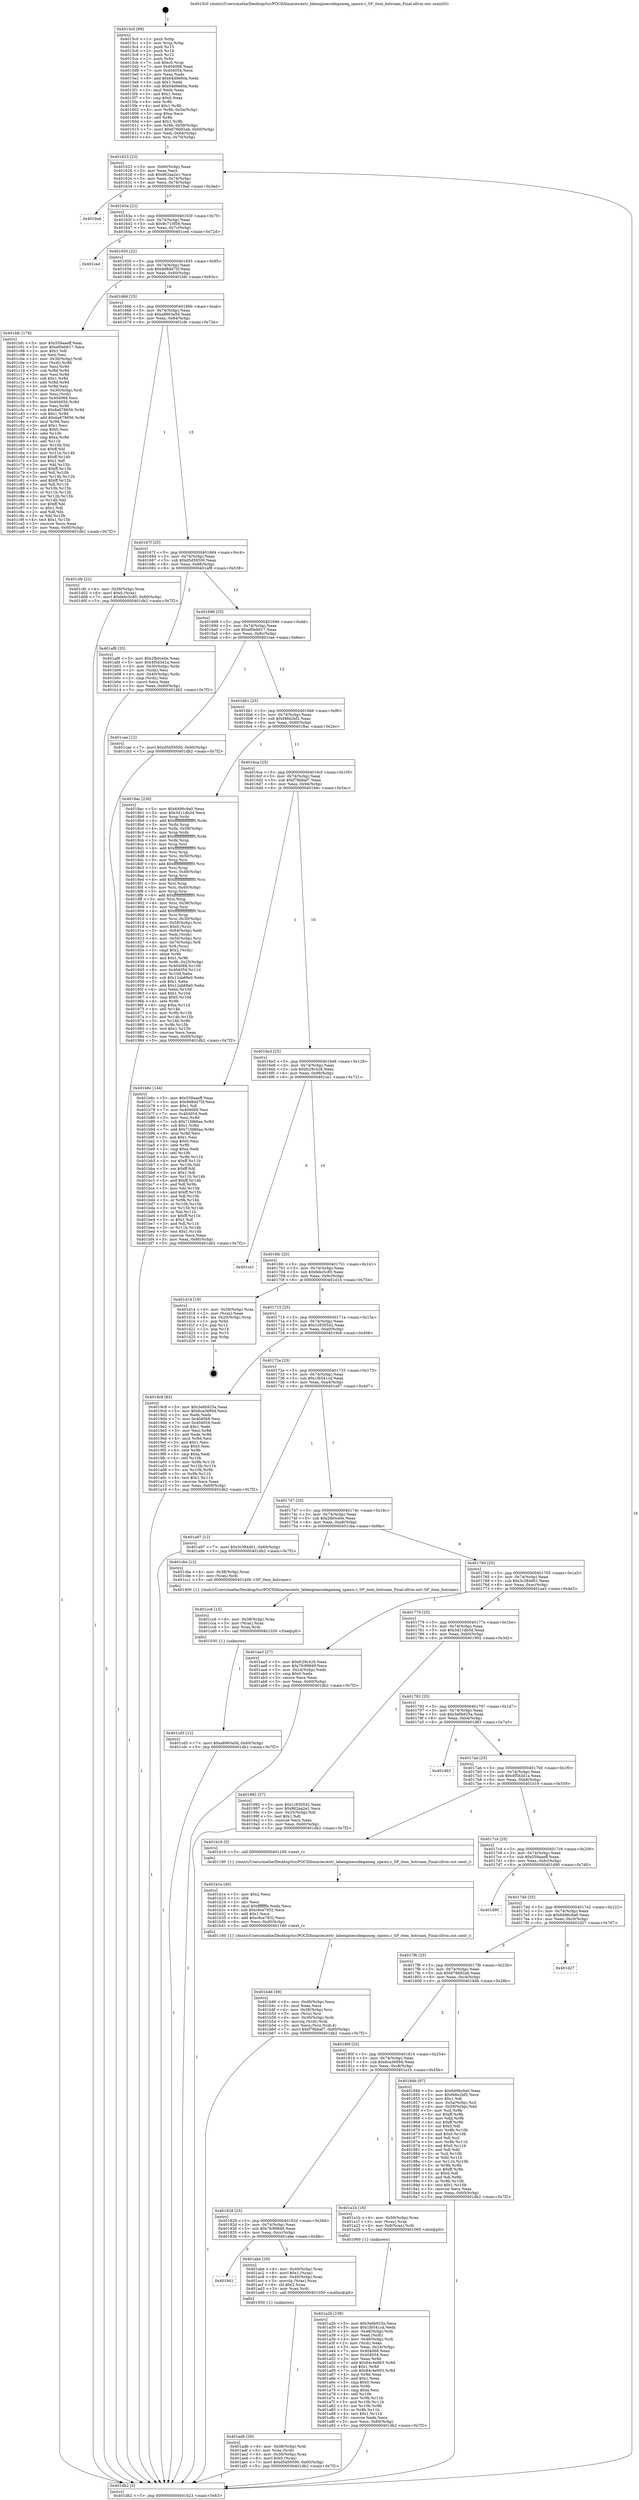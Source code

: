 digraph "0x4015c0" {
  label = "0x4015c0 (/mnt/c/Users/mathe/Desktop/tcc/POCII/binaries/extr_labenginecodegameg_spawn.c_SP_item_botroam_Final-ollvm.out::main(0))"
  labelloc = "t"
  node[shape=record]

  Entry [label="",width=0.3,height=0.3,shape=circle,fillcolor=black,style=filled]
  "0x401623" [label="{
     0x401623 [23]\l
     | [instrs]\l
     &nbsp;&nbsp;0x401623 \<+3\>: mov -0x60(%rbp),%eax\l
     &nbsp;&nbsp;0x401626 \<+2\>: mov %eax,%ecx\l
     &nbsp;&nbsp;0x401628 \<+6\>: sub $0x862aa2e1,%ecx\l
     &nbsp;&nbsp;0x40162e \<+3\>: mov %eax,-0x74(%rbp)\l
     &nbsp;&nbsp;0x401631 \<+3\>: mov %ecx,-0x78(%rbp)\l
     &nbsp;&nbsp;0x401634 \<+6\>: je 00000000004019ad \<main+0x3ed\>\l
  }"]
  "0x4019ad" [label="{
     0x4019ad\l
  }", style=dashed]
  "0x40163a" [label="{
     0x40163a [22]\l
     | [instrs]\l
     &nbsp;&nbsp;0x40163a \<+5\>: jmp 000000000040163f \<main+0x7f\>\l
     &nbsp;&nbsp;0x40163f \<+3\>: mov -0x74(%rbp),%eax\l
     &nbsp;&nbsp;0x401642 \<+5\>: sub $0x9c710f59,%eax\l
     &nbsp;&nbsp;0x401647 \<+3\>: mov %eax,-0x7c(%rbp)\l
     &nbsp;&nbsp;0x40164a \<+6\>: je 0000000000401ced \<main+0x72d\>\l
  }"]
  Exit [label="",width=0.3,height=0.3,shape=circle,fillcolor=black,style=filled,peripheries=2]
  "0x401ced" [label="{
     0x401ced\l
  }", style=dashed]
  "0x401650" [label="{
     0x401650 [22]\l
     | [instrs]\l
     &nbsp;&nbsp;0x401650 \<+5\>: jmp 0000000000401655 \<main+0x95\>\l
     &nbsp;&nbsp;0x401655 \<+3\>: mov -0x74(%rbp),%eax\l
     &nbsp;&nbsp;0x401658 \<+5\>: sub $0x9d8dd75f,%eax\l
     &nbsp;&nbsp;0x40165d \<+3\>: mov %eax,-0x80(%rbp)\l
     &nbsp;&nbsp;0x401660 \<+6\>: je 0000000000401bfc \<main+0x63c\>\l
  }"]
  "0x401cd5" [label="{
     0x401cd5 [12]\l
     | [instrs]\l
     &nbsp;&nbsp;0x401cd5 \<+7\>: movl $0xa8963a5d,-0x60(%rbp)\l
     &nbsp;&nbsp;0x401cdc \<+5\>: jmp 0000000000401db2 \<main+0x7f2\>\l
  }"]
  "0x401bfc" [label="{
     0x401bfc [178]\l
     | [instrs]\l
     &nbsp;&nbsp;0x401bfc \<+5\>: mov $0x559aaeff,%eax\l
     &nbsp;&nbsp;0x401c01 \<+5\>: mov $0xef0eb617,%ecx\l
     &nbsp;&nbsp;0x401c06 \<+2\>: mov $0x1,%dl\l
     &nbsp;&nbsp;0x401c08 \<+2\>: xor %esi,%esi\l
     &nbsp;&nbsp;0x401c0a \<+4\>: mov -0x30(%rbp),%rdi\l
     &nbsp;&nbsp;0x401c0e \<+3\>: mov (%rdi),%r8d\l
     &nbsp;&nbsp;0x401c11 \<+3\>: mov %esi,%r9d\l
     &nbsp;&nbsp;0x401c14 \<+3\>: sub %r8d,%r9d\l
     &nbsp;&nbsp;0x401c17 \<+3\>: mov %esi,%r8d\l
     &nbsp;&nbsp;0x401c1a \<+4\>: sub $0x1,%r8d\l
     &nbsp;&nbsp;0x401c1e \<+3\>: add %r8d,%r9d\l
     &nbsp;&nbsp;0x401c21 \<+3\>: sub %r9d,%esi\l
     &nbsp;&nbsp;0x401c24 \<+4\>: mov -0x30(%rbp),%rdi\l
     &nbsp;&nbsp;0x401c28 \<+2\>: mov %esi,(%rdi)\l
     &nbsp;&nbsp;0x401c2a \<+7\>: mov 0x404068,%esi\l
     &nbsp;&nbsp;0x401c31 \<+8\>: mov 0x404054,%r8d\l
     &nbsp;&nbsp;0x401c39 \<+3\>: mov %esi,%r9d\l
     &nbsp;&nbsp;0x401c3c \<+7\>: sub $0x6a678656,%r9d\l
     &nbsp;&nbsp;0x401c43 \<+4\>: sub $0x1,%r9d\l
     &nbsp;&nbsp;0x401c47 \<+7\>: add $0x6a678656,%r9d\l
     &nbsp;&nbsp;0x401c4e \<+4\>: imul %r9d,%esi\l
     &nbsp;&nbsp;0x401c52 \<+3\>: and $0x1,%esi\l
     &nbsp;&nbsp;0x401c55 \<+3\>: cmp $0x0,%esi\l
     &nbsp;&nbsp;0x401c58 \<+4\>: sete %r10b\l
     &nbsp;&nbsp;0x401c5c \<+4\>: cmp $0xa,%r8d\l
     &nbsp;&nbsp;0x401c60 \<+4\>: setl %r11b\l
     &nbsp;&nbsp;0x401c64 \<+3\>: mov %r10b,%bl\l
     &nbsp;&nbsp;0x401c67 \<+3\>: xor $0xff,%bl\l
     &nbsp;&nbsp;0x401c6a \<+3\>: mov %r11b,%r14b\l
     &nbsp;&nbsp;0x401c6d \<+4\>: xor $0xff,%r14b\l
     &nbsp;&nbsp;0x401c71 \<+3\>: xor $0x1,%dl\l
     &nbsp;&nbsp;0x401c74 \<+3\>: mov %bl,%r15b\l
     &nbsp;&nbsp;0x401c77 \<+4\>: and $0xff,%r15b\l
     &nbsp;&nbsp;0x401c7b \<+3\>: and %dl,%r10b\l
     &nbsp;&nbsp;0x401c7e \<+3\>: mov %r14b,%r12b\l
     &nbsp;&nbsp;0x401c81 \<+4\>: and $0xff,%r12b\l
     &nbsp;&nbsp;0x401c85 \<+3\>: and %dl,%r11b\l
     &nbsp;&nbsp;0x401c88 \<+3\>: or %r10b,%r15b\l
     &nbsp;&nbsp;0x401c8b \<+3\>: or %r11b,%r12b\l
     &nbsp;&nbsp;0x401c8e \<+3\>: xor %r12b,%r15b\l
     &nbsp;&nbsp;0x401c91 \<+3\>: or %r14b,%bl\l
     &nbsp;&nbsp;0x401c94 \<+3\>: xor $0xff,%bl\l
     &nbsp;&nbsp;0x401c97 \<+3\>: or $0x1,%dl\l
     &nbsp;&nbsp;0x401c9a \<+2\>: and %dl,%bl\l
     &nbsp;&nbsp;0x401c9c \<+3\>: or %bl,%r15b\l
     &nbsp;&nbsp;0x401c9f \<+4\>: test $0x1,%r15b\l
     &nbsp;&nbsp;0x401ca3 \<+3\>: cmovne %ecx,%eax\l
     &nbsp;&nbsp;0x401ca6 \<+3\>: mov %eax,-0x60(%rbp)\l
     &nbsp;&nbsp;0x401ca9 \<+5\>: jmp 0000000000401db2 \<main+0x7f2\>\l
  }"]
  "0x401666" [label="{
     0x401666 [25]\l
     | [instrs]\l
     &nbsp;&nbsp;0x401666 \<+5\>: jmp 000000000040166b \<main+0xab\>\l
     &nbsp;&nbsp;0x40166b \<+3\>: mov -0x74(%rbp),%eax\l
     &nbsp;&nbsp;0x40166e \<+5\>: sub $0xa8963a5d,%eax\l
     &nbsp;&nbsp;0x401673 \<+6\>: mov %eax,-0x84(%rbp)\l
     &nbsp;&nbsp;0x401679 \<+6\>: je 0000000000401cfe \<main+0x73e\>\l
  }"]
  "0x401cc6" [label="{
     0x401cc6 [15]\l
     | [instrs]\l
     &nbsp;&nbsp;0x401cc6 \<+4\>: mov -0x38(%rbp),%rax\l
     &nbsp;&nbsp;0x401cca \<+3\>: mov (%rax),%rax\l
     &nbsp;&nbsp;0x401ccd \<+3\>: mov %rax,%rdi\l
     &nbsp;&nbsp;0x401cd0 \<+5\>: call 0000000000401030 \<free@plt\>\l
     | [calls]\l
     &nbsp;&nbsp;0x401030 \{1\} (unknown)\l
  }"]
  "0x401cfe" [label="{
     0x401cfe [22]\l
     | [instrs]\l
     &nbsp;&nbsp;0x401cfe \<+4\>: mov -0x58(%rbp),%rax\l
     &nbsp;&nbsp;0x401d02 \<+6\>: movl $0x0,(%rax)\l
     &nbsp;&nbsp;0x401d08 \<+7\>: movl $0xfebc5c85,-0x60(%rbp)\l
     &nbsp;&nbsp;0x401d0f \<+5\>: jmp 0000000000401db2 \<main+0x7f2\>\l
  }"]
  "0x40167f" [label="{
     0x40167f [25]\l
     | [instrs]\l
     &nbsp;&nbsp;0x40167f \<+5\>: jmp 0000000000401684 \<main+0xc4\>\l
     &nbsp;&nbsp;0x401684 \<+3\>: mov -0x74(%rbp),%eax\l
     &nbsp;&nbsp;0x401687 \<+5\>: sub $0xd5d59500,%eax\l
     &nbsp;&nbsp;0x40168c \<+6\>: mov %eax,-0x88(%rbp)\l
     &nbsp;&nbsp;0x401692 \<+6\>: je 0000000000401af8 \<main+0x538\>\l
  }"]
  "0x401b46" [label="{
     0x401b46 [38]\l
     | [instrs]\l
     &nbsp;&nbsp;0x401b46 \<+6\>: mov -0xd0(%rbp),%ecx\l
     &nbsp;&nbsp;0x401b4c \<+3\>: imul %eax,%ecx\l
     &nbsp;&nbsp;0x401b4f \<+4\>: mov -0x38(%rbp),%rsi\l
     &nbsp;&nbsp;0x401b53 \<+3\>: mov (%rsi),%rsi\l
     &nbsp;&nbsp;0x401b56 \<+4\>: mov -0x30(%rbp),%rdi\l
     &nbsp;&nbsp;0x401b5a \<+3\>: movslq (%rdi),%rdi\l
     &nbsp;&nbsp;0x401b5d \<+3\>: mov %ecx,(%rsi,%rdi,4)\l
     &nbsp;&nbsp;0x401b60 \<+7\>: movl $0xf76bbaf7,-0x60(%rbp)\l
     &nbsp;&nbsp;0x401b67 \<+5\>: jmp 0000000000401db2 \<main+0x7f2\>\l
  }"]
  "0x401af8" [label="{
     0x401af8 [33]\l
     | [instrs]\l
     &nbsp;&nbsp;0x401af8 \<+5\>: mov $0x2fb0ce0e,%eax\l
     &nbsp;&nbsp;0x401afd \<+5\>: mov $0x4f5d3d1a,%ecx\l
     &nbsp;&nbsp;0x401b02 \<+4\>: mov -0x30(%rbp),%rdx\l
     &nbsp;&nbsp;0x401b06 \<+2\>: mov (%rdx),%esi\l
     &nbsp;&nbsp;0x401b08 \<+4\>: mov -0x40(%rbp),%rdx\l
     &nbsp;&nbsp;0x401b0c \<+2\>: cmp (%rdx),%esi\l
     &nbsp;&nbsp;0x401b0e \<+3\>: cmovl %ecx,%eax\l
     &nbsp;&nbsp;0x401b11 \<+3\>: mov %eax,-0x60(%rbp)\l
     &nbsp;&nbsp;0x401b14 \<+5\>: jmp 0000000000401db2 \<main+0x7f2\>\l
  }"]
  "0x401698" [label="{
     0x401698 [25]\l
     | [instrs]\l
     &nbsp;&nbsp;0x401698 \<+5\>: jmp 000000000040169d \<main+0xdd\>\l
     &nbsp;&nbsp;0x40169d \<+3\>: mov -0x74(%rbp),%eax\l
     &nbsp;&nbsp;0x4016a0 \<+5\>: sub $0xef0eb617,%eax\l
     &nbsp;&nbsp;0x4016a5 \<+6\>: mov %eax,-0x8c(%rbp)\l
     &nbsp;&nbsp;0x4016ab \<+6\>: je 0000000000401cae \<main+0x6ee\>\l
  }"]
  "0x401b1e" [label="{
     0x401b1e [40]\l
     | [instrs]\l
     &nbsp;&nbsp;0x401b1e \<+5\>: mov $0x2,%ecx\l
     &nbsp;&nbsp;0x401b23 \<+1\>: cltd\l
     &nbsp;&nbsp;0x401b24 \<+2\>: idiv %ecx\l
     &nbsp;&nbsp;0x401b26 \<+6\>: imul $0xfffffffe,%edx,%ecx\l
     &nbsp;&nbsp;0x401b2c \<+6\>: sub $0xc6ce7932,%ecx\l
     &nbsp;&nbsp;0x401b32 \<+3\>: add $0x1,%ecx\l
     &nbsp;&nbsp;0x401b35 \<+6\>: add $0xc6ce7932,%ecx\l
     &nbsp;&nbsp;0x401b3b \<+6\>: mov %ecx,-0xd0(%rbp)\l
     &nbsp;&nbsp;0x401b41 \<+5\>: call 0000000000401160 \<next_i\>\l
     | [calls]\l
     &nbsp;&nbsp;0x401160 \{1\} (/mnt/c/Users/mathe/Desktop/tcc/POCII/binaries/extr_labenginecodegameg_spawn.c_SP_item_botroam_Final-ollvm.out::next_i)\l
  }"]
  "0x401cae" [label="{
     0x401cae [12]\l
     | [instrs]\l
     &nbsp;&nbsp;0x401cae \<+7\>: movl $0xd5d59500,-0x60(%rbp)\l
     &nbsp;&nbsp;0x401cb5 \<+5\>: jmp 0000000000401db2 \<main+0x7f2\>\l
  }"]
  "0x4016b1" [label="{
     0x4016b1 [25]\l
     | [instrs]\l
     &nbsp;&nbsp;0x4016b1 \<+5\>: jmp 00000000004016b6 \<main+0xf6\>\l
     &nbsp;&nbsp;0x4016b6 \<+3\>: mov -0x74(%rbp),%eax\l
     &nbsp;&nbsp;0x4016b9 \<+5\>: sub $0xf46e2bf2,%eax\l
     &nbsp;&nbsp;0x4016be \<+6\>: mov %eax,-0x90(%rbp)\l
     &nbsp;&nbsp;0x4016c4 \<+6\>: je 00000000004018ac \<main+0x2ec\>\l
  }"]
  "0x401adb" [label="{
     0x401adb [29]\l
     | [instrs]\l
     &nbsp;&nbsp;0x401adb \<+4\>: mov -0x38(%rbp),%rdi\l
     &nbsp;&nbsp;0x401adf \<+3\>: mov %rax,(%rdi)\l
     &nbsp;&nbsp;0x401ae2 \<+4\>: mov -0x30(%rbp),%rax\l
     &nbsp;&nbsp;0x401ae6 \<+6\>: movl $0x0,(%rax)\l
     &nbsp;&nbsp;0x401aec \<+7\>: movl $0xd5d59500,-0x60(%rbp)\l
     &nbsp;&nbsp;0x401af3 \<+5\>: jmp 0000000000401db2 \<main+0x7f2\>\l
  }"]
  "0x4018ac" [label="{
     0x4018ac [230]\l
     | [instrs]\l
     &nbsp;&nbsp;0x4018ac \<+5\>: mov $0x6496c9a0,%eax\l
     &nbsp;&nbsp;0x4018b1 \<+5\>: mov $0x3d11db3d,%ecx\l
     &nbsp;&nbsp;0x4018b6 \<+3\>: mov %rsp,%rdx\l
     &nbsp;&nbsp;0x4018b9 \<+4\>: add $0xfffffffffffffff0,%rdx\l
     &nbsp;&nbsp;0x4018bd \<+3\>: mov %rdx,%rsp\l
     &nbsp;&nbsp;0x4018c0 \<+4\>: mov %rdx,-0x58(%rbp)\l
     &nbsp;&nbsp;0x4018c4 \<+3\>: mov %rsp,%rdx\l
     &nbsp;&nbsp;0x4018c7 \<+4\>: add $0xfffffffffffffff0,%rdx\l
     &nbsp;&nbsp;0x4018cb \<+3\>: mov %rdx,%rsp\l
     &nbsp;&nbsp;0x4018ce \<+3\>: mov %rsp,%rsi\l
     &nbsp;&nbsp;0x4018d1 \<+4\>: add $0xfffffffffffffff0,%rsi\l
     &nbsp;&nbsp;0x4018d5 \<+3\>: mov %rsi,%rsp\l
     &nbsp;&nbsp;0x4018d8 \<+4\>: mov %rsi,-0x50(%rbp)\l
     &nbsp;&nbsp;0x4018dc \<+3\>: mov %rsp,%rsi\l
     &nbsp;&nbsp;0x4018df \<+4\>: add $0xfffffffffffffff0,%rsi\l
     &nbsp;&nbsp;0x4018e3 \<+3\>: mov %rsi,%rsp\l
     &nbsp;&nbsp;0x4018e6 \<+4\>: mov %rsi,-0x48(%rbp)\l
     &nbsp;&nbsp;0x4018ea \<+3\>: mov %rsp,%rsi\l
     &nbsp;&nbsp;0x4018ed \<+4\>: add $0xfffffffffffffff0,%rsi\l
     &nbsp;&nbsp;0x4018f1 \<+3\>: mov %rsi,%rsp\l
     &nbsp;&nbsp;0x4018f4 \<+4\>: mov %rsi,-0x40(%rbp)\l
     &nbsp;&nbsp;0x4018f8 \<+3\>: mov %rsp,%rsi\l
     &nbsp;&nbsp;0x4018fb \<+4\>: add $0xfffffffffffffff0,%rsi\l
     &nbsp;&nbsp;0x4018ff \<+3\>: mov %rsi,%rsp\l
     &nbsp;&nbsp;0x401902 \<+4\>: mov %rsi,-0x38(%rbp)\l
     &nbsp;&nbsp;0x401906 \<+3\>: mov %rsp,%rsi\l
     &nbsp;&nbsp;0x401909 \<+4\>: add $0xfffffffffffffff0,%rsi\l
     &nbsp;&nbsp;0x40190d \<+3\>: mov %rsi,%rsp\l
     &nbsp;&nbsp;0x401910 \<+4\>: mov %rsi,-0x30(%rbp)\l
     &nbsp;&nbsp;0x401914 \<+4\>: mov -0x58(%rbp),%rsi\l
     &nbsp;&nbsp;0x401918 \<+6\>: movl $0x0,(%rsi)\l
     &nbsp;&nbsp;0x40191e \<+3\>: mov -0x64(%rbp),%edi\l
     &nbsp;&nbsp;0x401921 \<+2\>: mov %edi,(%rdx)\l
     &nbsp;&nbsp;0x401923 \<+4\>: mov -0x50(%rbp),%rsi\l
     &nbsp;&nbsp;0x401927 \<+4\>: mov -0x70(%rbp),%r8\l
     &nbsp;&nbsp;0x40192b \<+3\>: mov %r8,(%rsi)\l
     &nbsp;&nbsp;0x40192e \<+3\>: cmpl $0x2,(%rdx)\l
     &nbsp;&nbsp;0x401931 \<+4\>: setne %r9b\l
     &nbsp;&nbsp;0x401935 \<+4\>: and $0x1,%r9b\l
     &nbsp;&nbsp;0x401939 \<+4\>: mov %r9b,-0x25(%rbp)\l
     &nbsp;&nbsp;0x40193d \<+8\>: mov 0x404068,%r10d\l
     &nbsp;&nbsp;0x401945 \<+8\>: mov 0x404054,%r11d\l
     &nbsp;&nbsp;0x40194d \<+3\>: mov %r10d,%ebx\l
     &nbsp;&nbsp;0x401950 \<+6\>: sub $0x12ab68e0,%ebx\l
     &nbsp;&nbsp;0x401956 \<+3\>: sub $0x1,%ebx\l
     &nbsp;&nbsp;0x401959 \<+6\>: add $0x12ab68e0,%ebx\l
     &nbsp;&nbsp;0x40195f \<+4\>: imul %ebx,%r10d\l
     &nbsp;&nbsp;0x401963 \<+4\>: and $0x1,%r10d\l
     &nbsp;&nbsp;0x401967 \<+4\>: cmp $0x0,%r10d\l
     &nbsp;&nbsp;0x40196b \<+4\>: sete %r9b\l
     &nbsp;&nbsp;0x40196f \<+4\>: cmp $0xa,%r11d\l
     &nbsp;&nbsp;0x401973 \<+4\>: setl %r14b\l
     &nbsp;&nbsp;0x401977 \<+3\>: mov %r9b,%r15b\l
     &nbsp;&nbsp;0x40197a \<+3\>: and %r14b,%r15b\l
     &nbsp;&nbsp;0x40197d \<+3\>: xor %r14b,%r9b\l
     &nbsp;&nbsp;0x401980 \<+3\>: or %r9b,%r15b\l
     &nbsp;&nbsp;0x401983 \<+4\>: test $0x1,%r15b\l
     &nbsp;&nbsp;0x401987 \<+3\>: cmovne %ecx,%eax\l
     &nbsp;&nbsp;0x40198a \<+3\>: mov %eax,-0x60(%rbp)\l
     &nbsp;&nbsp;0x40198d \<+5\>: jmp 0000000000401db2 \<main+0x7f2\>\l
  }"]
  "0x4016ca" [label="{
     0x4016ca [25]\l
     | [instrs]\l
     &nbsp;&nbsp;0x4016ca \<+5\>: jmp 00000000004016cf \<main+0x10f\>\l
     &nbsp;&nbsp;0x4016cf \<+3\>: mov -0x74(%rbp),%eax\l
     &nbsp;&nbsp;0x4016d2 \<+5\>: sub $0xf76bbaf7,%eax\l
     &nbsp;&nbsp;0x4016d7 \<+6\>: mov %eax,-0x94(%rbp)\l
     &nbsp;&nbsp;0x4016dd \<+6\>: je 0000000000401b6c \<main+0x5ac\>\l
  }"]
  "0x401841" [label="{
     0x401841\l
  }", style=dashed]
  "0x401b6c" [label="{
     0x401b6c [144]\l
     | [instrs]\l
     &nbsp;&nbsp;0x401b6c \<+5\>: mov $0x559aaeff,%eax\l
     &nbsp;&nbsp;0x401b71 \<+5\>: mov $0x9d8dd75f,%ecx\l
     &nbsp;&nbsp;0x401b76 \<+2\>: mov $0x1,%dl\l
     &nbsp;&nbsp;0x401b78 \<+7\>: mov 0x404068,%esi\l
     &nbsp;&nbsp;0x401b7f \<+7\>: mov 0x404054,%edi\l
     &nbsp;&nbsp;0x401b86 \<+3\>: mov %esi,%r8d\l
     &nbsp;&nbsp;0x401b89 \<+7\>: sub $0x71fd66aa,%r8d\l
     &nbsp;&nbsp;0x401b90 \<+4\>: sub $0x1,%r8d\l
     &nbsp;&nbsp;0x401b94 \<+7\>: add $0x71fd66aa,%r8d\l
     &nbsp;&nbsp;0x401b9b \<+4\>: imul %r8d,%esi\l
     &nbsp;&nbsp;0x401b9f \<+3\>: and $0x1,%esi\l
     &nbsp;&nbsp;0x401ba2 \<+3\>: cmp $0x0,%esi\l
     &nbsp;&nbsp;0x401ba5 \<+4\>: sete %r9b\l
     &nbsp;&nbsp;0x401ba9 \<+3\>: cmp $0xa,%edi\l
     &nbsp;&nbsp;0x401bac \<+4\>: setl %r10b\l
     &nbsp;&nbsp;0x401bb0 \<+3\>: mov %r9b,%r11b\l
     &nbsp;&nbsp;0x401bb3 \<+4\>: xor $0xff,%r11b\l
     &nbsp;&nbsp;0x401bb7 \<+3\>: mov %r10b,%bl\l
     &nbsp;&nbsp;0x401bba \<+3\>: xor $0xff,%bl\l
     &nbsp;&nbsp;0x401bbd \<+3\>: xor $0x1,%dl\l
     &nbsp;&nbsp;0x401bc0 \<+3\>: mov %r11b,%r14b\l
     &nbsp;&nbsp;0x401bc3 \<+4\>: and $0xff,%r14b\l
     &nbsp;&nbsp;0x401bc7 \<+3\>: and %dl,%r9b\l
     &nbsp;&nbsp;0x401bca \<+3\>: mov %bl,%r15b\l
     &nbsp;&nbsp;0x401bcd \<+4\>: and $0xff,%r15b\l
     &nbsp;&nbsp;0x401bd1 \<+3\>: and %dl,%r10b\l
     &nbsp;&nbsp;0x401bd4 \<+3\>: or %r9b,%r14b\l
     &nbsp;&nbsp;0x401bd7 \<+3\>: or %r10b,%r15b\l
     &nbsp;&nbsp;0x401bda \<+3\>: xor %r15b,%r14b\l
     &nbsp;&nbsp;0x401bdd \<+3\>: or %bl,%r11b\l
     &nbsp;&nbsp;0x401be0 \<+4\>: xor $0xff,%r11b\l
     &nbsp;&nbsp;0x401be4 \<+3\>: or $0x1,%dl\l
     &nbsp;&nbsp;0x401be7 \<+3\>: and %dl,%r11b\l
     &nbsp;&nbsp;0x401bea \<+3\>: or %r11b,%r14b\l
     &nbsp;&nbsp;0x401bed \<+4\>: test $0x1,%r14b\l
     &nbsp;&nbsp;0x401bf1 \<+3\>: cmovne %ecx,%eax\l
     &nbsp;&nbsp;0x401bf4 \<+3\>: mov %eax,-0x60(%rbp)\l
     &nbsp;&nbsp;0x401bf7 \<+5\>: jmp 0000000000401db2 \<main+0x7f2\>\l
  }"]
  "0x4016e3" [label="{
     0x4016e3 [25]\l
     | [instrs]\l
     &nbsp;&nbsp;0x4016e3 \<+5\>: jmp 00000000004016e8 \<main+0x128\>\l
     &nbsp;&nbsp;0x4016e8 \<+3\>: mov -0x74(%rbp),%eax\l
     &nbsp;&nbsp;0x4016eb \<+5\>: sub $0xfc29c428,%eax\l
     &nbsp;&nbsp;0x4016f0 \<+6\>: mov %eax,-0x98(%rbp)\l
     &nbsp;&nbsp;0x4016f6 \<+6\>: je 0000000000401ce1 \<main+0x721\>\l
  }"]
  "0x401abe" [label="{
     0x401abe [29]\l
     | [instrs]\l
     &nbsp;&nbsp;0x401abe \<+4\>: mov -0x40(%rbp),%rax\l
     &nbsp;&nbsp;0x401ac2 \<+6\>: movl $0x1,(%rax)\l
     &nbsp;&nbsp;0x401ac8 \<+4\>: mov -0x40(%rbp),%rax\l
     &nbsp;&nbsp;0x401acc \<+3\>: movslq (%rax),%rax\l
     &nbsp;&nbsp;0x401acf \<+4\>: shl $0x2,%rax\l
     &nbsp;&nbsp;0x401ad3 \<+3\>: mov %rax,%rdi\l
     &nbsp;&nbsp;0x401ad6 \<+5\>: call 0000000000401050 \<malloc@plt\>\l
     | [calls]\l
     &nbsp;&nbsp;0x401050 \{1\} (unknown)\l
  }"]
  "0x401ce1" [label="{
     0x401ce1\l
  }", style=dashed]
  "0x4016fc" [label="{
     0x4016fc [25]\l
     | [instrs]\l
     &nbsp;&nbsp;0x4016fc \<+5\>: jmp 0000000000401701 \<main+0x141\>\l
     &nbsp;&nbsp;0x401701 \<+3\>: mov -0x74(%rbp),%eax\l
     &nbsp;&nbsp;0x401704 \<+5\>: sub $0xfebc5c85,%eax\l
     &nbsp;&nbsp;0x401709 \<+6\>: mov %eax,-0x9c(%rbp)\l
     &nbsp;&nbsp;0x40170f \<+6\>: je 0000000000401d14 \<main+0x754\>\l
  }"]
  "0x401a2b" [label="{
     0x401a2b [108]\l
     | [instrs]\l
     &nbsp;&nbsp;0x401a2b \<+5\>: mov $0x3e6b925a,%ecx\l
     &nbsp;&nbsp;0x401a30 \<+5\>: mov $0x1fb541cd,%edx\l
     &nbsp;&nbsp;0x401a35 \<+4\>: mov -0x48(%rbp),%rdi\l
     &nbsp;&nbsp;0x401a39 \<+2\>: mov %eax,(%rdi)\l
     &nbsp;&nbsp;0x401a3b \<+4\>: mov -0x48(%rbp),%rdi\l
     &nbsp;&nbsp;0x401a3f \<+2\>: mov (%rdi),%eax\l
     &nbsp;&nbsp;0x401a41 \<+3\>: mov %eax,-0x24(%rbp)\l
     &nbsp;&nbsp;0x401a44 \<+7\>: mov 0x404068,%eax\l
     &nbsp;&nbsp;0x401a4b \<+7\>: mov 0x404054,%esi\l
     &nbsp;&nbsp;0x401a52 \<+3\>: mov %eax,%r8d\l
     &nbsp;&nbsp;0x401a55 \<+7\>: add $0x84c4e903,%r8d\l
     &nbsp;&nbsp;0x401a5c \<+4\>: sub $0x1,%r8d\l
     &nbsp;&nbsp;0x401a60 \<+7\>: sub $0x84c4e903,%r8d\l
     &nbsp;&nbsp;0x401a67 \<+4\>: imul %r8d,%eax\l
     &nbsp;&nbsp;0x401a6b \<+3\>: and $0x1,%eax\l
     &nbsp;&nbsp;0x401a6e \<+3\>: cmp $0x0,%eax\l
     &nbsp;&nbsp;0x401a71 \<+4\>: sete %r9b\l
     &nbsp;&nbsp;0x401a75 \<+3\>: cmp $0xa,%esi\l
     &nbsp;&nbsp;0x401a78 \<+4\>: setl %r10b\l
     &nbsp;&nbsp;0x401a7c \<+3\>: mov %r9b,%r11b\l
     &nbsp;&nbsp;0x401a7f \<+3\>: and %r10b,%r11b\l
     &nbsp;&nbsp;0x401a82 \<+3\>: xor %r10b,%r9b\l
     &nbsp;&nbsp;0x401a85 \<+3\>: or %r9b,%r11b\l
     &nbsp;&nbsp;0x401a88 \<+4\>: test $0x1,%r11b\l
     &nbsp;&nbsp;0x401a8c \<+3\>: cmovne %edx,%ecx\l
     &nbsp;&nbsp;0x401a8f \<+3\>: mov %ecx,-0x60(%rbp)\l
     &nbsp;&nbsp;0x401a92 \<+5\>: jmp 0000000000401db2 \<main+0x7f2\>\l
  }"]
  "0x401d14" [label="{
     0x401d14 [19]\l
     | [instrs]\l
     &nbsp;&nbsp;0x401d14 \<+4\>: mov -0x58(%rbp),%rax\l
     &nbsp;&nbsp;0x401d18 \<+2\>: mov (%rax),%eax\l
     &nbsp;&nbsp;0x401d1a \<+4\>: lea -0x20(%rbp),%rsp\l
     &nbsp;&nbsp;0x401d1e \<+1\>: pop %rbx\l
     &nbsp;&nbsp;0x401d1f \<+2\>: pop %r12\l
     &nbsp;&nbsp;0x401d21 \<+2\>: pop %r14\l
     &nbsp;&nbsp;0x401d23 \<+2\>: pop %r15\l
     &nbsp;&nbsp;0x401d25 \<+1\>: pop %rbp\l
     &nbsp;&nbsp;0x401d26 \<+1\>: ret\l
  }"]
  "0x401715" [label="{
     0x401715 [25]\l
     | [instrs]\l
     &nbsp;&nbsp;0x401715 \<+5\>: jmp 000000000040171a \<main+0x15a\>\l
     &nbsp;&nbsp;0x40171a \<+3\>: mov -0x74(%rbp),%eax\l
     &nbsp;&nbsp;0x40171d \<+5\>: sub $0x1c830542,%eax\l
     &nbsp;&nbsp;0x401722 \<+6\>: mov %eax,-0xa0(%rbp)\l
     &nbsp;&nbsp;0x401728 \<+6\>: je 00000000004019c8 \<main+0x408\>\l
  }"]
  "0x401828" [label="{
     0x401828 [25]\l
     | [instrs]\l
     &nbsp;&nbsp;0x401828 \<+5\>: jmp 000000000040182d \<main+0x26d\>\l
     &nbsp;&nbsp;0x40182d \<+3\>: mov -0x74(%rbp),%eax\l
     &nbsp;&nbsp;0x401830 \<+5\>: sub $0x7fc99949,%eax\l
     &nbsp;&nbsp;0x401835 \<+6\>: mov %eax,-0xcc(%rbp)\l
     &nbsp;&nbsp;0x40183b \<+6\>: je 0000000000401abe \<main+0x4fe\>\l
  }"]
  "0x4019c8" [label="{
     0x4019c8 [83]\l
     | [instrs]\l
     &nbsp;&nbsp;0x4019c8 \<+5\>: mov $0x3e6b925a,%eax\l
     &nbsp;&nbsp;0x4019cd \<+5\>: mov $0x6ca36894,%ecx\l
     &nbsp;&nbsp;0x4019d2 \<+2\>: xor %edx,%edx\l
     &nbsp;&nbsp;0x4019d4 \<+7\>: mov 0x404068,%esi\l
     &nbsp;&nbsp;0x4019db \<+7\>: mov 0x404054,%edi\l
     &nbsp;&nbsp;0x4019e2 \<+3\>: sub $0x1,%edx\l
     &nbsp;&nbsp;0x4019e5 \<+3\>: mov %esi,%r8d\l
     &nbsp;&nbsp;0x4019e8 \<+3\>: add %edx,%r8d\l
     &nbsp;&nbsp;0x4019eb \<+4\>: imul %r8d,%esi\l
     &nbsp;&nbsp;0x4019ef \<+3\>: and $0x1,%esi\l
     &nbsp;&nbsp;0x4019f2 \<+3\>: cmp $0x0,%esi\l
     &nbsp;&nbsp;0x4019f5 \<+4\>: sete %r9b\l
     &nbsp;&nbsp;0x4019f9 \<+3\>: cmp $0xa,%edi\l
     &nbsp;&nbsp;0x4019fc \<+4\>: setl %r10b\l
     &nbsp;&nbsp;0x401a00 \<+3\>: mov %r9b,%r11b\l
     &nbsp;&nbsp;0x401a03 \<+3\>: and %r10b,%r11b\l
     &nbsp;&nbsp;0x401a06 \<+3\>: xor %r10b,%r9b\l
     &nbsp;&nbsp;0x401a09 \<+3\>: or %r9b,%r11b\l
     &nbsp;&nbsp;0x401a0c \<+4\>: test $0x1,%r11b\l
     &nbsp;&nbsp;0x401a10 \<+3\>: cmovne %ecx,%eax\l
     &nbsp;&nbsp;0x401a13 \<+3\>: mov %eax,-0x60(%rbp)\l
     &nbsp;&nbsp;0x401a16 \<+5\>: jmp 0000000000401db2 \<main+0x7f2\>\l
  }"]
  "0x40172e" [label="{
     0x40172e [25]\l
     | [instrs]\l
     &nbsp;&nbsp;0x40172e \<+5\>: jmp 0000000000401733 \<main+0x173\>\l
     &nbsp;&nbsp;0x401733 \<+3\>: mov -0x74(%rbp),%eax\l
     &nbsp;&nbsp;0x401736 \<+5\>: sub $0x1fb541cd,%eax\l
     &nbsp;&nbsp;0x40173b \<+6\>: mov %eax,-0xa4(%rbp)\l
     &nbsp;&nbsp;0x401741 \<+6\>: je 0000000000401a97 \<main+0x4d7\>\l
  }"]
  "0x401a1b" [label="{
     0x401a1b [16]\l
     | [instrs]\l
     &nbsp;&nbsp;0x401a1b \<+4\>: mov -0x50(%rbp),%rax\l
     &nbsp;&nbsp;0x401a1f \<+3\>: mov (%rax),%rax\l
     &nbsp;&nbsp;0x401a22 \<+4\>: mov 0x8(%rax),%rdi\l
     &nbsp;&nbsp;0x401a26 \<+5\>: call 0000000000401060 \<atoi@plt\>\l
     | [calls]\l
     &nbsp;&nbsp;0x401060 \{1\} (unknown)\l
  }"]
  "0x401a97" [label="{
     0x401a97 [12]\l
     | [instrs]\l
     &nbsp;&nbsp;0x401a97 \<+7\>: movl $0x3c384d01,-0x60(%rbp)\l
     &nbsp;&nbsp;0x401a9e \<+5\>: jmp 0000000000401db2 \<main+0x7f2\>\l
  }"]
  "0x401747" [label="{
     0x401747 [25]\l
     | [instrs]\l
     &nbsp;&nbsp;0x401747 \<+5\>: jmp 000000000040174c \<main+0x18c\>\l
     &nbsp;&nbsp;0x40174c \<+3\>: mov -0x74(%rbp),%eax\l
     &nbsp;&nbsp;0x40174f \<+5\>: sub $0x2fb0ce0e,%eax\l
     &nbsp;&nbsp;0x401754 \<+6\>: mov %eax,-0xa8(%rbp)\l
     &nbsp;&nbsp;0x40175a \<+6\>: je 0000000000401cba \<main+0x6fa\>\l
  }"]
  "0x4015c0" [label="{
     0x4015c0 [99]\l
     | [instrs]\l
     &nbsp;&nbsp;0x4015c0 \<+1\>: push %rbp\l
     &nbsp;&nbsp;0x4015c1 \<+3\>: mov %rsp,%rbp\l
     &nbsp;&nbsp;0x4015c4 \<+2\>: push %r15\l
     &nbsp;&nbsp;0x4015c6 \<+2\>: push %r14\l
     &nbsp;&nbsp;0x4015c8 \<+2\>: push %r12\l
     &nbsp;&nbsp;0x4015ca \<+1\>: push %rbx\l
     &nbsp;&nbsp;0x4015cb \<+7\>: sub $0xc0,%rsp\l
     &nbsp;&nbsp;0x4015d2 \<+7\>: mov 0x404068,%eax\l
     &nbsp;&nbsp;0x4015d9 \<+7\>: mov 0x404054,%ecx\l
     &nbsp;&nbsp;0x4015e0 \<+2\>: mov %eax,%edx\l
     &nbsp;&nbsp;0x4015e2 \<+6\>: add $0x64d9e60a,%edx\l
     &nbsp;&nbsp;0x4015e8 \<+3\>: sub $0x1,%edx\l
     &nbsp;&nbsp;0x4015eb \<+6\>: sub $0x64d9e60a,%edx\l
     &nbsp;&nbsp;0x4015f1 \<+3\>: imul %edx,%eax\l
     &nbsp;&nbsp;0x4015f4 \<+3\>: and $0x1,%eax\l
     &nbsp;&nbsp;0x4015f7 \<+3\>: cmp $0x0,%eax\l
     &nbsp;&nbsp;0x4015fa \<+4\>: sete %r8b\l
     &nbsp;&nbsp;0x4015fe \<+4\>: and $0x1,%r8b\l
     &nbsp;&nbsp;0x401602 \<+4\>: mov %r8b,-0x5a(%rbp)\l
     &nbsp;&nbsp;0x401606 \<+3\>: cmp $0xa,%ecx\l
     &nbsp;&nbsp;0x401609 \<+4\>: setl %r8b\l
     &nbsp;&nbsp;0x40160d \<+4\>: and $0x1,%r8b\l
     &nbsp;&nbsp;0x401611 \<+4\>: mov %r8b,-0x59(%rbp)\l
     &nbsp;&nbsp;0x401615 \<+7\>: movl $0x676b92ab,-0x60(%rbp)\l
     &nbsp;&nbsp;0x40161c \<+3\>: mov %edi,-0x64(%rbp)\l
     &nbsp;&nbsp;0x40161f \<+4\>: mov %rsi,-0x70(%rbp)\l
  }"]
  "0x401cba" [label="{
     0x401cba [12]\l
     | [instrs]\l
     &nbsp;&nbsp;0x401cba \<+4\>: mov -0x38(%rbp),%rax\l
     &nbsp;&nbsp;0x401cbe \<+3\>: mov (%rax),%rdi\l
     &nbsp;&nbsp;0x401cc1 \<+5\>: call 0000000000401400 \<SP_item_botroam\>\l
     | [calls]\l
     &nbsp;&nbsp;0x401400 \{1\} (/mnt/c/Users/mathe/Desktop/tcc/POCII/binaries/extr_labenginecodegameg_spawn.c_SP_item_botroam_Final-ollvm.out::SP_item_botroam)\l
  }"]
  "0x401760" [label="{
     0x401760 [25]\l
     | [instrs]\l
     &nbsp;&nbsp;0x401760 \<+5\>: jmp 0000000000401765 \<main+0x1a5\>\l
     &nbsp;&nbsp;0x401765 \<+3\>: mov -0x74(%rbp),%eax\l
     &nbsp;&nbsp;0x401768 \<+5\>: sub $0x3c384d01,%eax\l
     &nbsp;&nbsp;0x40176d \<+6\>: mov %eax,-0xac(%rbp)\l
     &nbsp;&nbsp;0x401773 \<+6\>: je 0000000000401aa3 \<main+0x4e3\>\l
  }"]
  "0x401db2" [label="{
     0x401db2 [5]\l
     | [instrs]\l
     &nbsp;&nbsp;0x401db2 \<+5\>: jmp 0000000000401623 \<main+0x63\>\l
  }"]
  "0x401aa3" [label="{
     0x401aa3 [27]\l
     | [instrs]\l
     &nbsp;&nbsp;0x401aa3 \<+5\>: mov $0xfc29c428,%eax\l
     &nbsp;&nbsp;0x401aa8 \<+5\>: mov $0x7fc99949,%ecx\l
     &nbsp;&nbsp;0x401aad \<+3\>: mov -0x24(%rbp),%edx\l
     &nbsp;&nbsp;0x401ab0 \<+3\>: cmp $0x0,%edx\l
     &nbsp;&nbsp;0x401ab3 \<+3\>: cmove %ecx,%eax\l
     &nbsp;&nbsp;0x401ab6 \<+3\>: mov %eax,-0x60(%rbp)\l
     &nbsp;&nbsp;0x401ab9 \<+5\>: jmp 0000000000401db2 \<main+0x7f2\>\l
  }"]
  "0x401779" [label="{
     0x401779 [25]\l
     | [instrs]\l
     &nbsp;&nbsp;0x401779 \<+5\>: jmp 000000000040177e \<main+0x1be\>\l
     &nbsp;&nbsp;0x40177e \<+3\>: mov -0x74(%rbp),%eax\l
     &nbsp;&nbsp;0x401781 \<+5\>: sub $0x3d11db3d,%eax\l
     &nbsp;&nbsp;0x401786 \<+6\>: mov %eax,-0xb0(%rbp)\l
     &nbsp;&nbsp;0x40178c \<+6\>: je 0000000000401992 \<main+0x3d2\>\l
  }"]
  "0x40180f" [label="{
     0x40180f [25]\l
     | [instrs]\l
     &nbsp;&nbsp;0x40180f \<+5\>: jmp 0000000000401814 \<main+0x254\>\l
     &nbsp;&nbsp;0x401814 \<+3\>: mov -0x74(%rbp),%eax\l
     &nbsp;&nbsp;0x401817 \<+5\>: sub $0x6ca36894,%eax\l
     &nbsp;&nbsp;0x40181c \<+6\>: mov %eax,-0xc8(%rbp)\l
     &nbsp;&nbsp;0x401822 \<+6\>: je 0000000000401a1b \<main+0x45b\>\l
  }"]
  "0x401992" [label="{
     0x401992 [27]\l
     | [instrs]\l
     &nbsp;&nbsp;0x401992 \<+5\>: mov $0x1c830542,%eax\l
     &nbsp;&nbsp;0x401997 \<+5\>: mov $0x862aa2e1,%ecx\l
     &nbsp;&nbsp;0x40199c \<+3\>: mov -0x25(%rbp),%dl\l
     &nbsp;&nbsp;0x40199f \<+3\>: test $0x1,%dl\l
     &nbsp;&nbsp;0x4019a2 \<+3\>: cmovne %ecx,%eax\l
     &nbsp;&nbsp;0x4019a5 \<+3\>: mov %eax,-0x60(%rbp)\l
     &nbsp;&nbsp;0x4019a8 \<+5\>: jmp 0000000000401db2 \<main+0x7f2\>\l
  }"]
  "0x401792" [label="{
     0x401792 [25]\l
     | [instrs]\l
     &nbsp;&nbsp;0x401792 \<+5\>: jmp 0000000000401797 \<main+0x1d7\>\l
     &nbsp;&nbsp;0x401797 \<+3\>: mov -0x74(%rbp),%eax\l
     &nbsp;&nbsp;0x40179a \<+5\>: sub $0x3e6b925a,%eax\l
     &nbsp;&nbsp;0x40179f \<+6\>: mov %eax,-0xb4(%rbp)\l
     &nbsp;&nbsp;0x4017a5 \<+6\>: je 0000000000401d63 \<main+0x7a3\>\l
  }"]
  "0x40184b" [label="{
     0x40184b [97]\l
     | [instrs]\l
     &nbsp;&nbsp;0x40184b \<+5\>: mov $0x6496c9a0,%eax\l
     &nbsp;&nbsp;0x401850 \<+5\>: mov $0xf46e2bf2,%ecx\l
     &nbsp;&nbsp;0x401855 \<+2\>: mov $0x1,%dl\l
     &nbsp;&nbsp;0x401857 \<+4\>: mov -0x5a(%rbp),%sil\l
     &nbsp;&nbsp;0x40185b \<+4\>: mov -0x59(%rbp),%dil\l
     &nbsp;&nbsp;0x40185f \<+3\>: mov %sil,%r8b\l
     &nbsp;&nbsp;0x401862 \<+4\>: xor $0xff,%r8b\l
     &nbsp;&nbsp;0x401866 \<+3\>: mov %dil,%r9b\l
     &nbsp;&nbsp;0x401869 \<+4\>: xor $0xff,%r9b\l
     &nbsp;&nbsp;0x40186d \<+3\>: xor $0x0,%dl\l
     &nbsp;&nbsp;0x401870 \<+3\>: mov %r8b,%r10b\l
     &nbsp;&nbsp;0x401873 \<+4\>: and $0x0,%r10b\l
     &nbsp;&nbsp;0x401877 \<+3\>: and %dl,%sil\l
     &nbsp;&nbsp;0x40187a \<+3\>: mov %r9b,%r11b\l
     &nbsp;&nbsp;0x40187d \<+4\>: and $0x0,%r11b\l
     &nbsp;&nbsp;0x401881 \<+3\>: and %dl,%dil\l
     &nbsp;&nbsp;0x401884 \<+3\>: or %sil,%r10b\l
     &nbsp;&nbsp;0x401887 \<+3\>: or %dil,%r11b\l
     &nbsp;&nbsp;0x40188a \<+3\>: xor %r11b,%r10b\l
     &nbsp;&nbsp;0x40188d \<+3\>: or %r9b,%r8b\l
     &nbsp;&nbsp;0x401890 \<+4\>: xor $0xff,%r8b\l
     &nbsp;&nbsp;0x401894 \<+3\>: or $0x0,%dl\l
     &nbsp;&nbsp;0x401897 \<+3\>: and %dl,%r8b\l
     &nbsp;&nbsp;0x40189a \<+3\>: or %r8b,%r10b\l
     &nbsp;&nbsp;0x40189d \<+4\>: test $0x1,%r10b\l
     &nbsp;&nbsp;0x4018a1 \<+3\>: cmovne %ecx,%eax\l
     &nbsp;&nbsp;0x4018a4 \<+3\>: mov %eax,-0x60(%rbp)\l
     &nbsp;&nbsp;0x4018a7 \<+5\>: jmp 0000000000401db2 \<main+0x7f2\>\l
  }"]
  "0x401d63" [label="{
     0x401d63\l
  }", style=dashed]
  "0x4017ab" [label="{
     0x4017ab [25]\l
     | [instrs]\l
     &nbsp;&nbsp;0x4017ab \<+5\>: jmp 00000000004017b0 \<main+0x1f0\>\l
     &nbsp;&nbsp;0x4017b0 \<+3\>: mov -0x74(%rbp),%eax\l
     &nbsp;&nbsp;0x4017b3 \<+5\>: sub $0x4f5d3d1a,%eax\l
     &nbsp;&nbsp;0x4017b8 \<+6\>: mov %eax,-0xb8(%rbp)\l
     &nbsp;&nbsp;0x4017be \<+6\>: je 0000000000401b19 \<main+0x559\>\l
  }"]
  "0x4017f6" [label="{
     0x4017f6 [25]\l
     | [instrs]\l
     &nbsp;&nbsp;0x4017f6 \<+5\>: jmp 00000000004017fb \<main+0x23b\>\l
     &nbsp;&nbsp;0x4017fb \<+3\>: mov -0x74(%rbp),%eax\l
     &nbsp;&nbsp;0x4017fe \<+5\>: sub $0x676b92ab,%eax\l
     &nbsp;&nbsp;0x401803 \<+6\>: mov %eax,-0xc4(%rbp)\l
     &nbsp;&nbsp;0x401809 \<+6\>: je 000000000040184b \<main+0x28b\>\l
  }"]
  "0x401b19" [label="{
     0x401b19 [5]\l
     | [instrs]\l
     &nbsp;&nbsp;0x401b19 \<+5\>: call 0000000000401160 \<next_i\>\l
     | [calls]\l
     &nbsp;&nbsp;0x401160 \{1\} (/mnt/c/Users/mathe/Desktop/tcc/POCII/binaries/extr_labenginecodegameg_spawn.c_SP_item_botroam_Final-ollvm.out::next_i)\l
  }"]
  "0x4017c4" [label="{
     0x4017c4 [25]\l
     | [instrs]\l
     &nbsp;&nbsp;0x4017c4 \<+5\>: jmp 00000000004017c9 \<main+0x209\>\l
     &nbsp;&nbsp;0x4017c9 \<+3\>: mov -0x74(%rbp),%eax\l
     &nbsp;&nbsp;0x4017cc \<+5\>: sub $0x559aaeff,%eax\l
     &nbsp;&nbsp;0x4017d1 \<+6\>: mov %eax,-0xbc(%rbp)\l
     &nbsp;&nbsp;0x4017d7 \<+6\>: je 0000000000401d90 \<main+0x7d0\>\l
  }"]
  "0x401d27" [label="{
     0x401d27\l
  }", style=dashed]
  "0x401d90" [label="{
     0x401d90\l
  }", style=dashed]
  "0x4017dd" [label="{
     0x4017dd [25]\l
     | [instrs]\l
     &nbsp;&nbsp;0x4017dd \<+5\>: jmp 00000000004017e2 \<main+0x222\>\l
     &nbsp;&nbsp;0x4017e2 \<+3\>: mov -0x74(%rbp),%eax\l
     &nbsp;&nbsp;0x4017e5 \<+5\>: sub $0x6496c9a0,%eax\l
     &nbsp;&nbsp;0x4017ea \<+6\>: mov %eax,-0xc0(%rbp)\l
     &nbsp;&nbsp;0x4017f0 \<+6\>: je 0000000000401d27 \<main+0x767\>\l
  }"]
  Entry -> "0x4015c0" [label=" 1"]
  "0x401623" -> "0x4019ad" [label=" 0"]
  "0x401623" -> "0x40163a" [label=" 17"]
  "0x401d14" -> Exit [label=" 1"]
  "0x40163a" -> "0x401ced" [label=" 0"]
  "0x40163a" -> "0x401650" [label=" 17"]
  "0x401cfe" -> "0x401db2" [label=" 1"]
  "0x401650" -> "0x401bfc" [label=" 1"]
  "0x401650" -> "0x401666" [label=" 16"]
  "0x401cd5" -> "0x401db2" [label=" 1"]
  "0x401666" -> "0x401cfe" [label=" 1"]
  "0x401666" -> "0x40167f" [label=" 15"]
  "0x401cc6" -> "0x401cd5" [label=" 1"]
  "0x40167f" -> "0x401af8" [label=" 2"]
  "0x40167f" -> "0x401698" [label=" 13"]
  "0x401cba" -> "0x401cc6" [label=" 1"]
  "0x401698" -> "0x401cae" [label=" 1"]
  "0x401698" -> "0x4016b1" [label=" 12"]
  "0x401cae" -> "0x401db2" [label=" 1"]
  "0x4016b1" -> "0x4018ac" [label=" 1"]
  "0x4016b1" -> "0x4016ca" [label=" 11"]
  "0x401bfc" -> "0x401db2" [label=" 1"]
  "0x4016ca" -> "0x401b6c" [label=" 1"]
  "0x4016ca" -> "0x4016e3" [label=" 10"]
  "0x401b6c" -> "0x401db2" [label=" 1"]
  "0x4016e3" -> "0x401ce1" [label=" 0"]
  "0x4016e3" -> "0x4016fc" [label=" 10"]
  "0x401b46" -> "0x401db2" [label=" 1"]
  "0x4016fc" -> "0x401d14" [label=" 1"]
  "0x4016fc" -> "0x401715" [label=" 9"]
  "0x401b19" -> "0x401b1e" [label=" 1"]
  "0x401715" -> "0x4019c8" [label=" 1"]
  "0x401715" -> "0x40172e" [label=" 8"]
  "0x401af8" -> "0x401db2" [label=" 2"]
  "0x40172e" -> "0x401a97" [label=" 1"]
  "0x40172e" -> "0x401747" [label=" 7"]
  "0x401adb" -> "0x401db2" [label=" 1"]
  "0x401747" -> "0x401cba" [label=" 1"]
  "0x401747" -> "0x401760" [label=" 6"]
  "0x401828" -> "0x401841" [label=" 0"]
  "0x401760" -> "0x401aa3" [label=" 1"]
  "0x401760" -> "0x401779" [label=" 5"]
  "0x401828" -> "0x401abe" [label=" 1"]
  "0x401779" -> "0x401992" [label=" 1"]
  "0x401779" -> "0x401792" [label=" 4"]
  "0x401b1e" -> "0x401b46" [label=" 1"]
  "0x401792" -> "0x401d63" [label=" 0"]
  "0x401792" -> "0x4017ab" [label=" 4"]
  "0x401aa3" -> "0x401db2" [label=" 1"]
  "0x4017ab" -> "0x401b19" [label=" 1"]
  "0x4017ab" -> "0x4017c4" [label=" 3"]
  "0x401a2b" -> "0x401db2" [label=" 1"]
  "0x4017c4" -> "0x401d90" [label=" 0"]
  "0x4017c4" -> "0x4017dd" [label=" 3"]
  "0x401a1b" -> "0x401a2b" [label=" 1"]
  "0x4017dd" -> "0x401d27" [label=" 0"]
  "0x4017dd" -> "0x4017f6" [label=" 3"]
  "0x401a97" -> "0x401db2" [label=" 1"]
  "0x4017f6" -> "0x40184b" [label=" 1"]
  "0x4017f6" -> "0x40180f" [label=" 2"]
  "0x40184b" -> "0x401db2" [label=" 1"]
  "0x4015c0" -> "0x401623" [label=" 1"]
  "0x401db2" -> "0x401623" [label=" 16"]
  "0x4018ac" -> "0x401db2" [label=" 1"]
  "0x401992" -> "0x401db2" [label=" 1"]
  "0x4019c8" -> "0x401db2" [label=" 1"]
  "0x401abe" -> "0x401adb" [label=" 1"]
  "0x40180f" -> "0x401a1b" [label=" 1"]
  "0x40180f" -> "0x401828" [label=" 1"]
}
